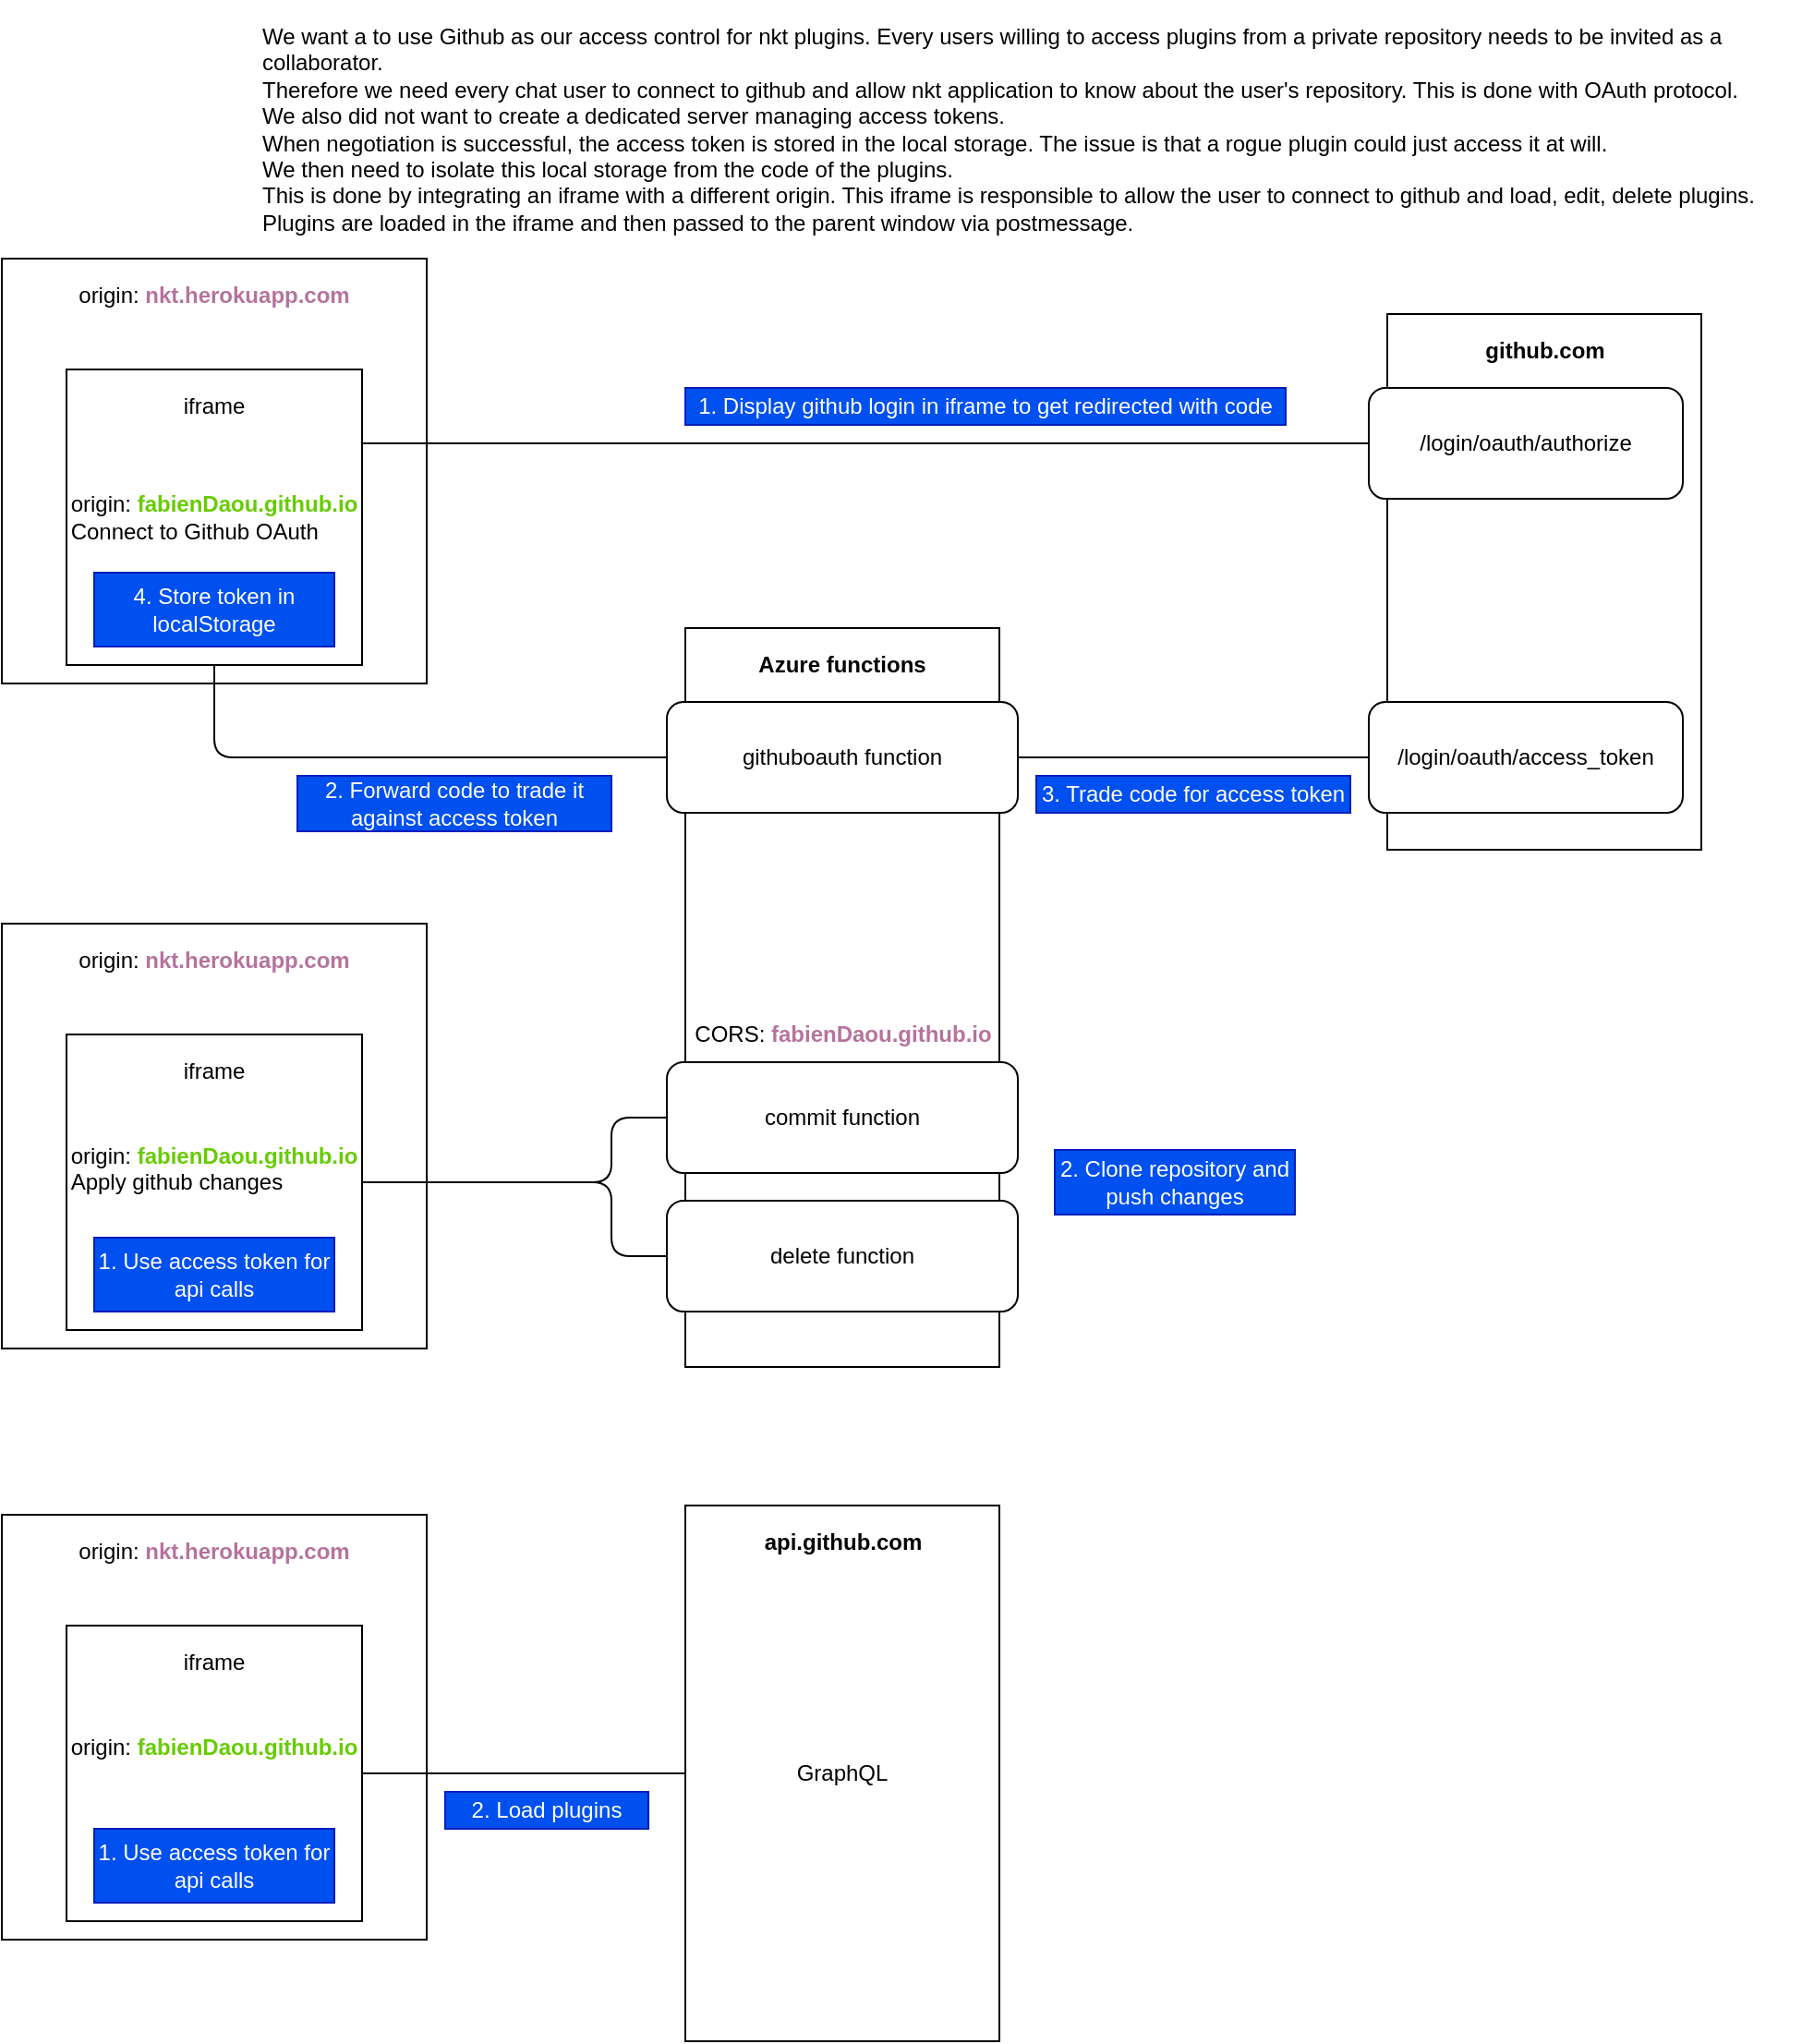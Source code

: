 <mxfile version="13.1.3">
    <diagram id="6hGFLwfOUW9BJ-s0fimq" name="Page-1">
        <mxGraphModel dx="1139" dy="1649" grid="1" gridSize="10" guides="1" tooltips="1" connect="1" arrows="1" fold="1" page="1" pageScale="1" pageWidth="827" pageHeight="1169" math="0" shadow="0">
            <root>
                <mxCell id="0"/>
                <mxCell id="1" parent="0"/>
                <mxCell id="2" value="" style="whiteSpace=wrap;html=1;aspect=fixed;" vertex="1" parent="1">
                    <mxGeometry x="10" y="90" width="230" height="230" as="geometry"/>
                </mxCell>
                <mxCell id="5" value="&lt;div style=&quot;text-align: left&quot;&gt;origin:&amp;nbsp;&lt;b&gt;&lt;font color=&quot;#66cc00&quot;&gt;fabienDaou.github.io&lt;/font&gt;&lt;/b&gt;&lt;/div&gt;&lt;div style=&quot;text-align: left&quot;&gt;&lt;span&gt;Connect to Github OAuth&lt;/span&gt;&lt;br&gt;&lt;/div&gt;" style="whiteSpace=wrap;html=1;aspect=fixed;" vertex="1" parent="1">
                    <mxGeometry x="45" y="150" width="160" height="160" as="geometry"/>
                </mxCell>
                <mxCell id="6" value="origin:&lt;b&gt;&amp;nbsp;&lt;/b&gt;&lt;b&gt;&lt;font color=&quot;#b5739d&quot;&gt;nkt.herokuapp.com&lt;/font&gt;&lt;/b&gt;" style="text;html=1;strokeColor=none;fillColor=none;align=center;verticalAlign=middle;whiteSpace=wrap;rounded=0;" vertex="1" parent="1">
                    <mxGeometry x="30" y="100" width="190" height="20" as="geometry"/>
                </mxCell>
                <mxCell id="8" value="iframe" style="text;html=1;strokeColor=none;fillColor=none;align=center;verticalAlign=middle;whiteSpace=wrap;rounded=0;" vertex="1" parent="1">
                    <mxGeometry x="105" y="160" width="40" height="20" as="geometry"/>
                </mxCell>
                <mxCell id="10" value="" style="rounded=0;whiteSpace=wrap;html=1;" vertex="1" parent="1">
                    <mxGeometry x="760" y="120" width="170" height="290" as="geometry"/>
                </mxCell>
                <mxCell id="11" value="&lt;b&gt;github.com&lt;/b&gt;" style="text;html=1;strokeColor=none;fillColor=none;align=center;verticalAlign=middle;whiteSpace=wrap;rounded=0;" vertex="1" parent="1">
                    <mxGeometry x="807.5" y="130" width="75" height="20" as="geometry"/>
                </mxCell>
                <mxCell id="12" value="/login/oauth/authorize" style="rounded=1;whiteSpace=wrap;html=1;" vertex="1" parent="1">
                    <mxGeometry x="750" y="160" width="170" height="60" as="geometry"/>
                </mxCell>
                <mxCell id="13" value="/login/oauth/access_token" style="rounded=1;whiteSpace=wrap;html=1;" vertex="1" parent="1">
                    <mxGeometry x="750" y="330" width="170" height="60" as="geometry"/>
                </mxCell>
                <mxCell id="14" value="" style="endArrow=none;html=1;exitX=1;exitY=0.25;exitDx=0;exitDy=0;entryX=0;entryY=0.5;entryDx=0;entryDy=0;startArrow=none;startFill=0;endFill=0;" edge="1" parent="1" source="5" target="12">
                    <mxGeometry width="50" height="50" relative="1" as="geometry">
                        <mxPoint x="380" y="300" as="sourcePoint"/>
                        <mxPoint x="430" y="250" as="targetPoint"/>
                    </mxGeometry>
                </mxCell>
                <mxCell id="15" value="" style="rounded=0;whiteSpace=wrap;html=1;" vertex="1" parent="1">
                    <mxGeometry x="380" y="290" width="170" height="400" as="geometry"/>
                </mxCell>
                <mxCell id="16" value="&lt;b&gt;Azure functions&lt;/b&gt;" style="text;html=1;strokeColor=none;fillColor=none;align=center;verticalAlign=middle;whiteSpace=wrap;rounded=0;" vertex="1" parent="1">
                    <mxGeometry x="405" y="300" width="120" height="20" as="geometry"/>
                </mxCell>
                <mxCell id="17" value="1. Display github login in iframe to get redirected with code" style="text;html=1;strokeColor=#001DBC;fillColor=#0050ef;align=center;verticalAlign=middle;whiteSpace=wrap;rounded=0;fontColor=#ffffff;" vertex="1" parent="1">
                    <mxGeometry x="380" y="160" width="325" height="20" as="geometry"/>
                </mxCell>
                <mxCell id="18" value="" style="endArrow=none;html=1;entryX=0.5;entryY=1;entryDx=0;entryDy=0;exitX=0;exitY=0.5;exitDx=0;exitDy=0;" edge="1" parent="1" source="19" target="5">
                    <mxGeometry width="50" height="50" relative="1" as="geometry">
                        <mxPoint x="380" y="330" as="sourcePoint"/>
                        <mxPoint x="430" y="280" as="targetPoint"/>
                        <Array as="points">
                            <mxPoint x="125" y="360"/>
                        </Array>
                    </mxGeometry>
                </mxCell>
                <mxCell id="19" value="githuboauth function" style="rounded=1;whiteSpace=wrap;html=1;" vertex="1" parent="1">
                    <mxGeometry x="370" y="330" width="190" height="60" as="geometry"/>
                </mxCell>
                <mxCell id="20" value="2. Forward code to trade it against access token" style="text;html=1;strokeColor=#001DBC;fillColor=#0050ef;align=center;verticalAlign=middle;whiteSpace=wrap;rounded=0;fontColor=#ffffff;" vertex="1" parent="1">
                    <mxGeometry x="170" y="370" width="170" height="30" as="geometry"/>
                </mxCell>
                <mxCell id="21" value="" style="endArrow=none;html=1;entryX=1;entryY=0.5;entryDx=0;entryDy=0;exitX=0;exitY=0.5;exitDx=0;exitDy=0;" edge="1" parent="1" source="13" target="19">
                    <mxGeometry width="50" height="50" relative="1" as="geometry">
                        <mxPoint x="380" y="330" as="sourcePoint"/>
                        <mxPoint x="430" y="280" as="targetPoint"/>
                        <Array as="points">
                            <mxPoint x="600" y="360"/>
                        </Array>
                    </mxGeometry>
                </mxCell>
                <mxCell id="22" value="3. Trade code for access token" style="text;html=1;strokeColor=#001DBC;fillColor=#0050ef;align=center;verticalAlign=middle;whiteSpace=wrap;rounded=0;fontColor=#ffffff;" vertex="1" parent="1">
                    <mxGeometry x="570" y="370" width="170" height="20" as="geometry"/>
                </mxCell>
                <mxCell id="25" value="4. Store token in localStorage" style="text;html=1;strokeColor=#001DBC;fillColor=#0050ef;align=center;verticalAlign=middle;whiteSpace=wrap;rounded=0;fontColor=#ffffff;" vertex="1" parent="1">
                    <mxGeometry x="60" y="260" width="130" height="40" as="geometry"/>
                </mxCell>
                <mxCell id="26" value="" style="whiteSpace=wrap;html=1;aspect=fixed;" vertex="1" parent="1">
                    <mxGeometry x="10" y="450" width="230" height="230" as="geometry"/>
                </mxCell>
                <mxCell id="27" value="&lt;div style=&quot;text-align: left&quot;&gt;&lt;/div&gt;&lt;div style=&quot;text-align: left&quot;&gt;origin:&amp;nbsp;&lt;b&gt;&lt;font color=&quot;#66cc00&quot;&gt;fabienDaou.github.io&lt;/font&gt;&lt;/b&gt;&lt;/div&gt;&lt;span&gt;&lt;div style=&quot;text-align: left&quot;&gt;Apply github changes&lt;/div&gt;&lt;/span&gt;&lt;div style=&quot;text-align: left&quot;&gt;&lt;br&gt;&lt;/div&gt;" style="whiteSpace=wrap;html=1;aspect=fixed;" vertex="1" parent="1">
                    <mxGeometry x="45" y="510" width="160" height="160" as="geometry"/>
                </mxCell>
                <mxCell id="28" value="origin: &lt;b&gt;&lt;font color=&quot;#b5739d&quot;&gt;nkt.herokuapp.com&lt;/font&gt;&lt;/b&gt;" style="text;html=1;strokeColor=none;fillColor=none;align=center;verticalAlign=middle;whiteSpace=wrap;rounded=0;" vertex="1" parent="1">
                    <mxGeometry x="30" y="460" width="190" height="20" as="geometry"/>
                </mxCell>
                <mxCell id="29" value="iframe" style="text;html=1;strokeColor=none;fillColor=none;align=center;verticalAlign=middle;whiteSpace=wrap;rounded=0;" vertex="1" parent="1">
                    <mxGeometry x="105" y="520" width="40" height="20" as="geometry"/>
                </mxCell>
                <mxCell id="30" value="1. Use access token for api calls" style="text;html=1;strokeColor=#001DBC;fillColor=#0050ef;align=center;verticalAlign=middle;whiteSpace=wrap;rounded=0;fontColor=#ffffff;" vertex="1" parent="1">
                    <mxGeometry x="60" y="620" width="130" height="40" as="geometry"/>
                </mxCell>
                <mxCell id="31" value="commit function" style="rounded=1;whiteSpace=wrap;html=1;" vertex="1" parent="1">
                    <mxGeometry x="370" y="525" width="190" height="60" as="geometry"/>
                </mxCell>
                <mxCell id="32" value="delete function" style="rounded=1;whiteSpace=wrap;html=1;" vertex="1" parent="1">
                    <mxGeometry x="370" y="600" width="190" height="60" as="geometry"/>
                </mxCell>
                <mxCell id="33" value="" style="endArrow=none;html=1;exitX=1;exitY=0.5;exitDx=0;exitDy=0;entryX=0;entryY=0.5;entryDx=0;entryDy=0;" edge="1" parent="1" source="27" target="31">
                    <mxGeometry width="50" height="50" relative="1" as="geometry">
                        <mxPoint x="380" y="590" as="sourcePoint"/>
                        <mxPoint x="330" y="600" as="targetPoint"/>
                        <Array as="points">
                            <mxPoint x="340" y="590"/>
                            <mxPoint x="340" y="555"/>
                        </Array>
                    </mxGeometry>
                </mxCell>
                <mxCell id="34" value="" style="endArrow=none;html=1;entryX=0;entryY=0.5;entryDx=0;entryDy=0;exitX=1;exitY=0.5;exitDx=0;exitDy=0;" edge="1" parent="1" source="27" target="32">
                    <mxGeometry width="50" height="50" relative="1" as="geometry">
                        <mxPoint x="220" y="600" as="sourcePoint"/>
                        <mxPoint x="430" y="540" as="targetPoint"/>
                        <Array as="points">
                            <mxPoint x="340" y="590"/>
                            <mxPoint x="340" y="630"/>
                        </Array>
                    </mxGeometry>
                </mxCell>
                <mxCell id="35" value="2. Clone repository and push changes" style="text;html=1;strokeColor=#001DBC;fillColor=#0050ef;align=center;verticalAlign=middle;whiteSpace=wrap;rounded=0;fontColor=#ffffff;" vertex="1" parent="1">
                    <mxGeometry x="580" y="572.5" width="130" height="35" as="geometry"/>
                </mxCell>
                <mxCell id="36" value="" style="whiteSpace=wrap;html=1;aspect=fixed;" vertex="1" parent="1">
                    <mxGeometry x="10" y="770" width="230" height="230" as="geometry"/>
                </mxCell>
                <mxCell id="37" value="&lt;div style=&quot;text-align: left&quot;&gt;origin:&amp;nbsp;&lt;b&gt;&lt;font color=&quot;#66cc00&quot;&gt;fabienDaou.github.io&lt;/font&gt;&lt;/b&gt;&lt;/div&gt;&lt;div style=&quot;text-align: left&quot;&gt;&lt;br&gt;&lt;/div&gt;&lt;div style=&quot;text-align: left&quot;&gt;&lt;br&gt;&lt;/div&gt;" style="whiteSpace=wrap;html=1;aspect=fixed;" vertex="1" parent="1">
                    <mxGeometry x="45" y="830" width="160" height="160" as="geometry"/>
                </mxCell>
                <mxCell id="38" value="origin:&amp;nbsp;&lt;b&gt;&lt;font color=&quot;#b5739d&quot;&gt;nkt.herokuapp.com&lt;/font&gt;&lt;/b&gt;" style="text;html=1;strokeColor=none;fillColor=none;align=center;verticalAlign=middle;whiteSpace=wrap;rounded=0;" vertex="1" parent="1">
                    <mxGeometry x="30" y="780" width="190" height="20" as="geometry"/>
                </mxCell>
                <mxCell id="39" value="iframe" style="text;html=1;strokeColor=none;fillColor=none;align=center;verticalAlign=middle;whiteSpace=wrap;rounded=0;" vertex="1" parent="1">
                    <mxGeometry x="105" y="840" width="40" height="20" as="geometry"/>
                </mxCell>
                <mxCell id="40" value="1. Use access token for api calls" style="text;html=1;strokeColor=#001DBC;fillColor=#0050ef;align=center;verticalAlign=middle;whiteSpace=wrap;rounded=0;fontColor=#ffffff;" vertex="1" parent="1">
                    <mxGeometry x="60" y="940" width="130" height="40" as="geometry"/>
                </mxCell>
                <mxCell id="41" value="CORS:&amp;nbsp;&lt;b style=&quot;text-align: left&quot;&gt;&lt;font color=&quot;#b5739d&quot;&gt;fabienDaou.github.io&lt;/font&gt;&lt;/b&gt;" style="text;html=1;strokeColor=none;fillColor=none;align=center;verticalAlign=middle;whiteSpace=wrap;rounded=0;" vertex="1" parent="1">
                    <mxGeometry x="373.75" y="500" width="182.5" height="20" as="geometry"/>
                </mxCell>
                <mxCell id="43" value="GraphQL" style="rounded=0;whiteSpace=wrap;html=1;" vertex="1" parent="1">
                    <mxGeometry x="380" y="765" width="170" height="290" as="geometry"/>
                </mxCell>
                <mxCell id="44" value="&lt;b&gt;api.github.com&lt;/b&gt;" style="text;html=1;strokeColor=none;fillColor=none;align=center;verticalAlign=middle;whiteSpace=wrap;rounded=0;" vertex="1" parent="1">
                    <mxGeometry x="427.5" y="775" width="75" height="20" as="geometry"/>
                </mxCell>
                <mxCell id="47" value="" style="endArrow=none;html=1;exitX=1;exitY=0.5;exitDx=0;exitDy=0;entryX=0;entryY=0.5;entryDx=0;entryDy=0;" edge="1" parent="1" source="37" target="43">
                    <mxGeometry width="50" height="50" relative="1" as="geometry">
                        <mxPoint x="470" y="790" as="sourcePoint"/>
                        <mxPoint x="520" y="740" as="targetPoint"/>
                    </mxGeometry>
                </mxCell>
                <mxCell id="48" value="&lt;div style=&quot;text-align: left&quot;&gt;&lt;span&gt;We want a to use Github as our access control for nkt plugins. Every users willing to access plugins from a private repository needs to be invited as a collaborator.&lt;/span&gt;&lt;/div&gt;&lt;div style=&quot;text-align: left&quot;&gt;&lt;span&gt;Therefore we need every chat user to connect to github and allow nkt application to know about the user's repository. This is done with OAuth protocol.&lt;/span&gt;&lt;/div&gt;&lt;div style=&quot;text-align: left&quot;&gt;&lt;span&gt;We also did not want to create a dedicated server managing access tokens.&lt;/span&gt;&lt;/div&gt;&lt;div style=&quot;text-align: left&quot;&gt;&lt;span&gt;When negotiation is successful, the access token is stored in the local storage. The issue is that a rogue plugin could just access it at will.&lt;/span&gt;&lt;/div&gt;&lt;div style=&quot;text-align: left&quot;&gt;&lt;span&gt;We then need to isolate this local storage from the code of the plugins.&lt;/span&gt;&lt;/div&gt;&lt;div style=&quot;text-align: left&quot;&gt;This is done by integrating an iframe with a different origin. This iframe is responsible to allow the user to connect to github and load, edit, delete plugins.&lt;/div&gt;&lt;div style=&quot;text-align: left&quot;&gt;Plugins are loaded in the iframe and then passed to the parent window via postmessage.&lt;/div&gt;" style="text;html=1;strokeColor=none;fillColor=none;align=center;verticalAlign=middle;whiteSpace=wrap;rounded=0;" vertex="1" parent="1">
                    <mxGeometry x="150" y="-50" width="840" height="140" as="geometry"/>
                </mxCell>
                <mxCell id="49" value="2. Load plugins" style="text;html=1;strokeColor=#001DBC;fillColor=#0050ef;align=center;verticalAlign=middle;whiteSpace=wrap;rounded=0;fontColor=#ffffff;" vertex="1" parent="1">
                    <mxGeometry x="250" y="920" width="110" height="20" as="geometry"/>
                </mxCell>
            </root>
        </mxGraphModel>
    </diagram>
</mxfile>